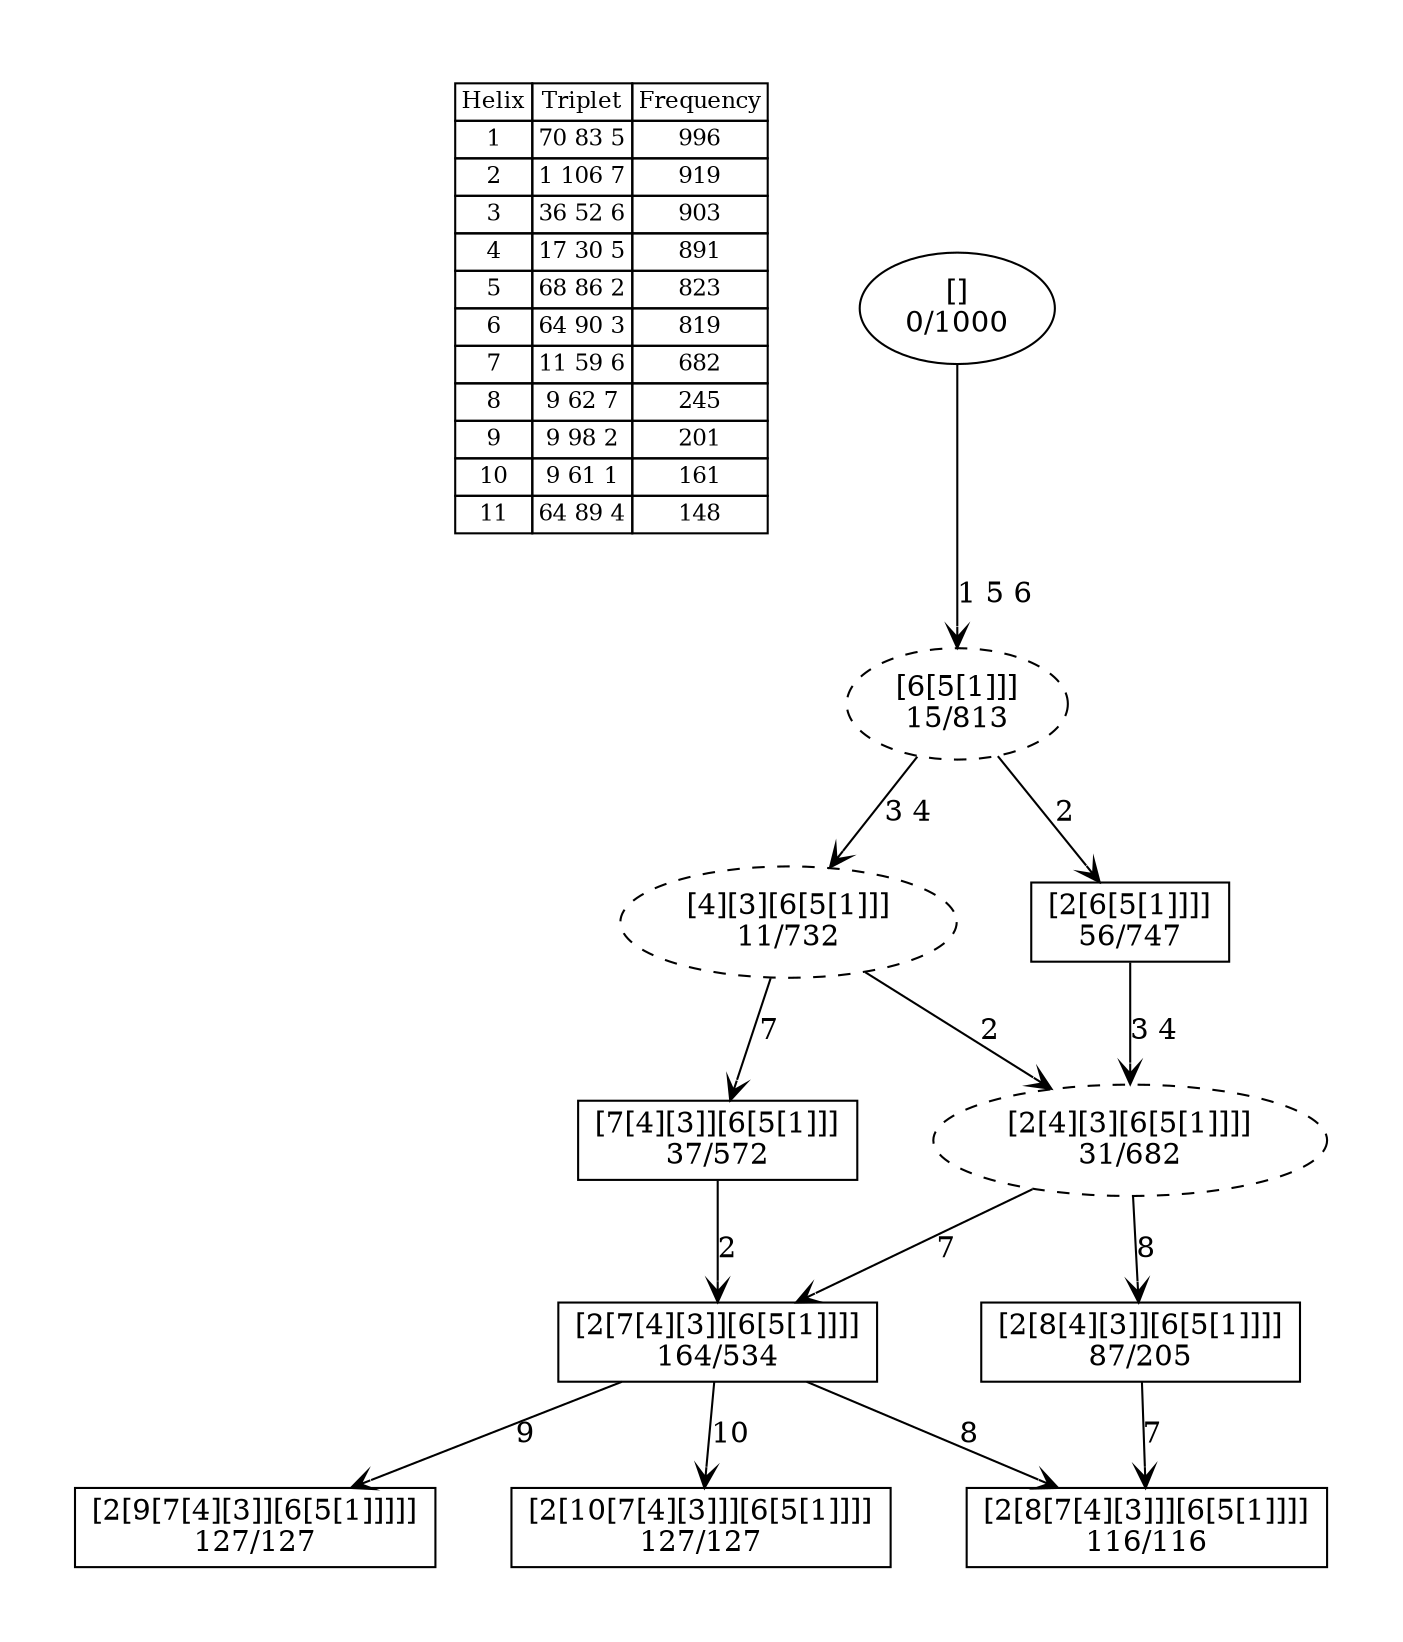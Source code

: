digraph G {
	pad = 0.5;
	nodesep = 0.5;
"legend" [label = < <table border="0" cellborder="1" cellspacing="0"><tr><td>Helix</td><td>Triplet</td><td>Frequency</td></tr>
<tr><td>1</td><td>70 83 5</td><td>996</td></tr>
<tr><td>2</td><td>1 106 7</td><td>919</td></tr>
<tr><td>3</td><td>36 52 6</td><td>903</td></tr>
<tr><td>4</td><td>17 30 5</td><td>891</td></tr>
<tr><td>5</td><td>68 86 2</td><td>823</td></tr>
<tr><td>6</td><td>64 90 3</td><td>819</td></tr>
<tr><td>7</td><td>11 59 6</td><td>682</td></tr>
<tr><td>8</td><td>9 62 7</td><td>245</td></tr>
<tr><td>9</td><td>9 98 2</td><td>201</td></tr>
<tr><td>10</td><td>9 61 1</td><td>161</td></tr>
<tr><td>11</td><td>64 89 4</td><td>148</td></tr>
</table>>, shape = plaintext, fontsize=11];
"1 2 3 4 5 6 7 " [shape = box];
"1 2 3 4 5 6 7 9 " [shape = box];
"1 2 3 4 5 6 7 10 " [shape = box];
"1 2 3 4 5 6 7 8 " [shape = box];
"1 2 3 4 5 6 8 " [shape = box];
"1 2 5 6 " [shape = box];
"1 3 4 5 6 7 " [shape = box];
"1 2 3 4 5 6 " [style = dashed];
"1 3 4 5 6 " [style = dashed];
"1 5 6 " [style = dashed];
"1 2 3 4 5 6 7 " [label = "[2[7[4][3]][6[5[1]]]]\n164/534"];
"1 2 3 4 5 6 7 9 " [label = "[2[9[7[4][3]][6[5[1]]]]]\n127/127"];
"1 2 3 4 5 6 7 10 " [label = "[2[10[7[4][3]]][6[5[1]]]]\n127/127"];
"1 2 3 4 5 6 7 8 " [label = "[2[8[7[4][3]]][6[5[1]]]]\n116/116"];
"1 2 3 4 5 6 8 " [label = "[2[8[4][3]][6[5[1]]]]\n87/205"];
"1 2 5 6 " [label = "[2[6[5[1]]]]\n56/747"];
"1 3 4 5 6 7 " [label = "[7[4][3]][6[5[1]]]\n37/572"];
"1 2 3 4 5 6 " [label = "[2[4][3][6[5[1]]]]\n31/682"];
"1 3 4 5 6 " [label = "[4][3][6[5[1]]]\n11/732"];
"1 5 6 " [label = "[6[5[1]]]\n15/813"];
"" [label = "[]\n0/1000"];
"1 2 3 4 5 6 7 " -> "1 2 3 4 5 6 7 9 " [label = "9 ", arrowhead = vee];
"1 2 3 4 5 6 7 " -> "1 2 3 4 5 6 7 10 " [label = "10 ", arrowhead = vee];
"1 2 3 4 5 6 7 " -> "1 2 3 4 5 6 7 8 " [label = "8 ", arrowhead = vee];
"1 2 3 4 5 6 8 " -> "1 2 3 4 5 6 7 8 " [label = "7 ", arrowhead = vee];
"1 2 5 6 " -> "1 2 3 4 5 6 " [label = "3 4 ", arrowhead = vee];
"1 3 4 5 6 7 " -> "1 2 3 4 5 6 7 " [label = "2 ", arrowhead = vee];
"1 2 3 4 5 6 " -> "1 2 3 4 5 6 7 " [label = "7 ", arrowhead = vee];
"1 2 3 4 5 6 " -> "1 2 3 4 5 6 8 " [label = "8 ", arrowhead = vee];
"1 3 4 5 6 " -> "1 3 4 5 6 7 " [label = "7 ", arrowhead = vee];
"1 3 4 5 6 " -> "1 2 3 4 5 6 " [label = "2 ", arrowhead = vee];
"1 5 6 " -> "1 2 5 6 " [label = "2 ", arrowhead = vee];
"1 5 6 " -> "1 3 4 5 6 " [label = "3 4 ", arrowhead = vee];
"" -> "1 5 6 " [label = "1 5 6 ", arrowhead = vee];
}